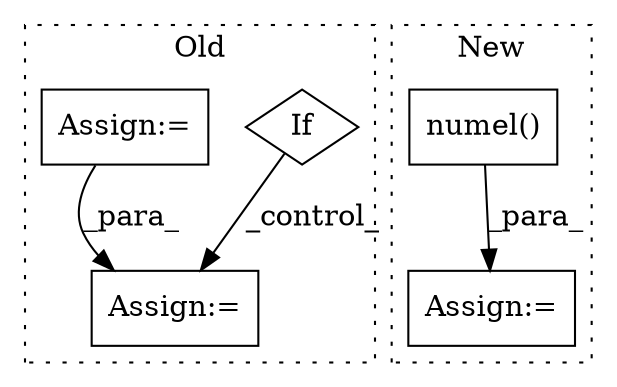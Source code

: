 digraph G {
subgraph cluster0 {
1 [label="If" a="96" s="1601" l="3" shape="diamond"];
3 [label="Assign:=" a="68" s="1634" l="3" shape="box"];
5 [label="Assign:=" a="68" s="1458" l="3" shape="box"];
label = "Old";
style="dotted";
}
subgraph cluster1 {
2 [label="numel()" a="75" s="1104" l="9" shape="box"];
4 [label="Assign:=" a="68" s="1100" l="4" shape="box"];
label = "New";
style="dotted";
}
1 -> 3 [label="_control_"];
2 -> 4 [label="_para_"];
5 -> 3 [label="_para_"];
}